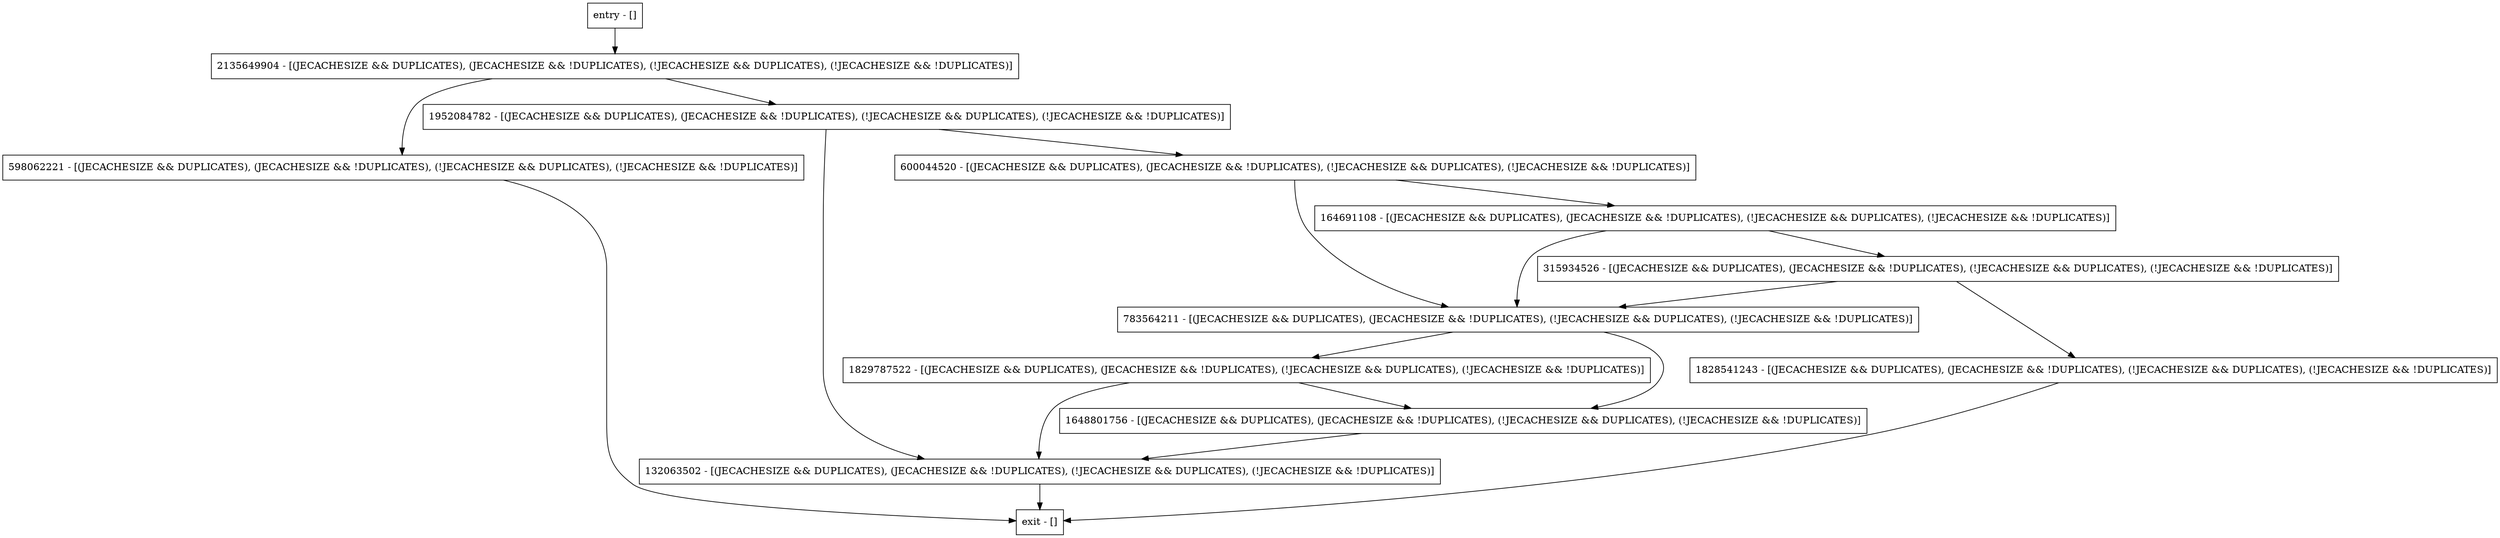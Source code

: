 digraph updateMemorySize {
node [shape=record];
1829787522 [label="1829787522 - [(JECACHESIZE && DUPLICATES), (JECACHESIZE && !DUPLICATES), (!JECACHESIZE && DUPLICATES), (!JECACHESIZE && !DUPLICATES)]"];
783564211 [label="783564211 - [(JECACHESIZE && DUPLICATES), (JECACHESIZE && !DUPLICATES), (!JECACHESIZE && DUPLICATES), (!JECACHESIZE && !DUPLICATES)]"];
164691108 [label="164691108 - [(JECACHESIZE && DUPLICATES), (JECACHESIZE && !DUPLICATES), (!JECACHESIZE && DUPLICATES), (!JECACHESIZE && !DUPLICATES)]"];
315934526 [label="315934526 - [(JECACHESIZE && DUPLICATES), (JECACHESIZE && !DUPLICATES), (!JECACHESIZE && DUPLICATES), (!JECACHESIZE && !DUPLICATES)]"];
600044520 [label="600044520 - [(JECACHESIZE && DUPLICATES), (JECACHESIZE && !DUPLICATES), (!JECACHESIZE && DUPLICATES), (!JECACHESIZE && !DUPLICATES)]"];
1648801756 [label="1648801756 - [(JECACHESIZE && DUPLICATES), (JECACHESIZE && !DUPLICATES), (!JECACHESIZE && DUPLICATES), (!JECACHESIZE && !DUPLICATES)]"];
1828541243 [label="1828541243 - [(JECACHESIZE && DUPLICATES), (JECACHESIZE && !DUPLICATES), (!JECACHESIZE && DUPLICATES), (!JECACHESIZE && !DUPLICATES)]"];
entry [label="entry - []"];
exit [label="exit - []"];
2135649904 [label="2135649904 - [(JECACHESIZE && DUPLICATES), (JECACHESIZE && !DUPLICATES), (!JECACHESIZE && DUPLICATES), (!JECACHESIZE && !DUPLICATES)]"];
598062221 [label="598062221 - [(JECACHESIZE && DUPLICATES), (JECACHESIZE && !DUPLICATES), (!JECACHESIZE && DUPLICATES), (!JECACHESIZE && !DUPLICATES)]"];
132063502 [label="132063502 - [(JECACHESIZE && DUPLICATES), (JECACHESIZE && !DUPLICATES), (!JECACHESIZE && DUPLICATES), (!JECACHESIZE && !DUPLICATES)]"];
1952084782 [label="1952084782 - [(JECACHESIZE && DUPLICATES), (JECACHESIZE && !DUPLICATES), (!JECACHESIZE && DUPLICATES), (!JECACHESIZE && !DUPLICATES)]"];
entry;
exit;
1829787522 -> 1648801756;
1829787522 -> 132063502;
783564211 -> 1829787522;
783564211 -> 1648801756;
164691108 -> 783564211;
164691108 -> 315934526;
315934526 -> 783564211;
315934526 -> 1828541243;
600044520 -> 783564211;
600044520 -> 164691108;
1648801756 -> 132063502;
1828541243 -> exit;
entry -> 2135649904;
2135649904 -> 598062221;
2135649904 -> 1952084782;
598062221 -> exit;
132063502 -> exit;
1952084782 -> 600044520;
1952084782 -> 132063502;
}

